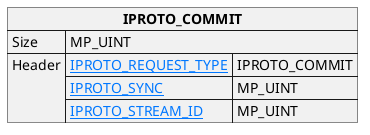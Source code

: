 @startuml

skinparam {
    HyperlinkColor #0077FF
    FontColor #313131
    BorderColor #313131
    BackgroundColor transparent
}

json "**IPROTO_COMMIT**" as commit {
    "Size": "MP_UINT",
    "Header": {
      "[[https://tarantool.io/en/doc/latest/dev_guide/internals/iproto/keys IPROTO_REQUEST_TYPE]]": "IPROTO_COMMIT",
      "[[https://tarantool.io/en/doc/latest/dev_guide/internals/iproto/keys IPROTO_SYNC]]": "MP_UINT",
      "[[https://tarantool.io/en/doc/latest/dev_guide/internals/iproto/keys IPROTO_STREAM_ID]]": "MP_UINT"
    }
}

@enduml
